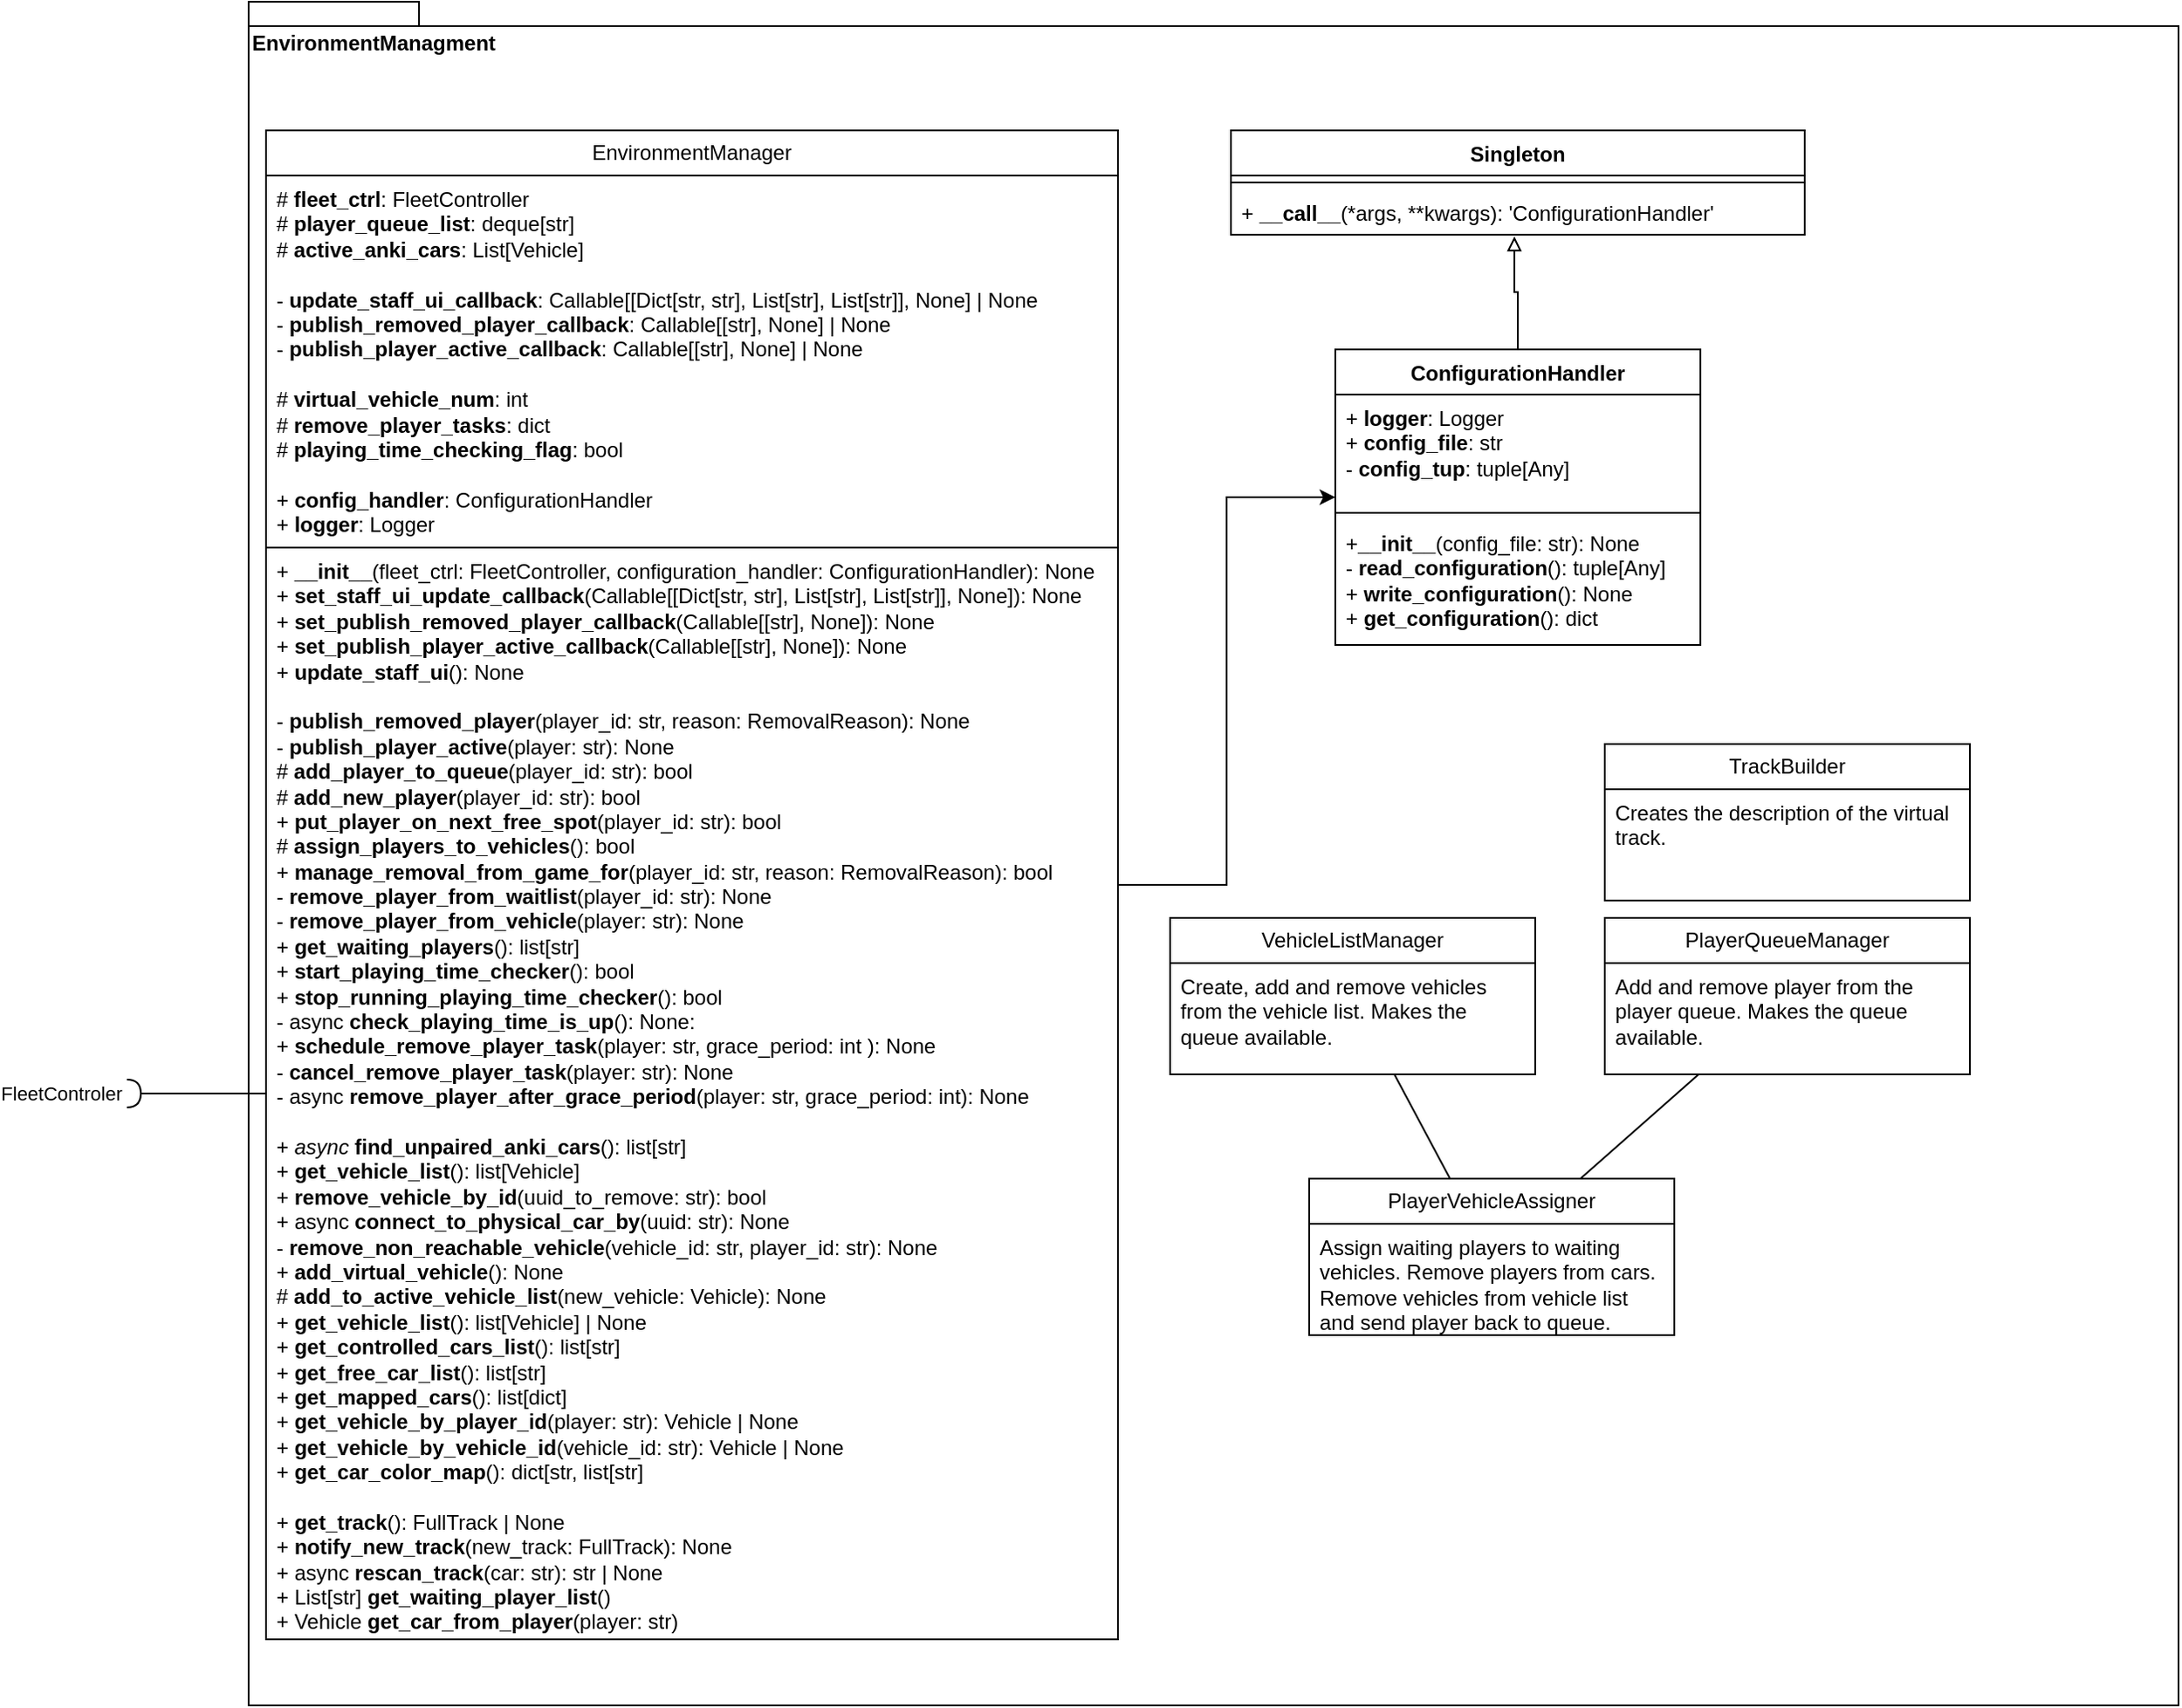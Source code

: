 <mxfile version="24.5.3" type="device">
  <diagram name="Seite-1" id="AiCN5Q_24HWqCGqmMZWi">
    <mxGraphModel dx="4387" dy="1263" grid="1" gridSize="10" guides="1" tooltips="1" connect="1" arrows="1" fold="1" page="1" pageScale="1" pageWidth="1169" pageHeight="827" math="0" shadow="0">
      <root>
        <mxCell id="0" />
        <mxCell id="1" parent="0" />
        <mxCell id="LqknbGMkndK6xSMICAX0-1" value="EnvironmentManagment" style="shape=folder;fontStyle=1;spacingTop=10;tabWidth=40;tabHeight=14;tabPosition=left;html=1;whiteSpace=wrap;verticalAlign=top;align=left;" parent="1" vertex="1">
          <mxGeometry x="-1050" y="60" width="1110" height="980" as="geometry" />
        </mxCell>
        <mxCell id="LqknbGMkndK6xSMICAX0-2" value="EnvironmentManager" style="swimlane;fontStyle=0;childLayout=stackLayout;horizontal=1;startSize=26;fillColor=none;horizontalStack=0;resizeParent=1;resizeParentMax=0;resizeLast=0;collapsible=1;marginBottom=0;whiteSpace=wrap;html=1;" parent="1" vertex="1">
          <mxGeometry x="-1040" y="134" width="490" height="868" as="geometry" />
        </mxCell>
        <mxCell id="LqknbGMkndK6xSMICAX0-3" value="# &lt;b&gt;fleet_ctrl&lt;/b&gt;: FleetController&lt;div&gt;# &lt;b&gt;player_queue_list&lt;/b&gt;: deque[str]&lt;br&gt;&lt;/div&gt;&lt;div&gt;#&amp;nbsp;&lt;b&gt;active_anki_cars&lt;/b&gt;: List[Vehicle]&lt;/div&gt;&lt;div&gt;&lt;br&gt;&lt;/div&gt;&lt;div&gt;- &lt;b&gt;update_staff_ui_callback&lt;/b&gt;: Callable[[Dict[str, str], List[str], List[str]], None] | None&lt;br&gt;&lt;/div&gt;&lt;div&gt;-&amp;nbsp;&lt;span style=&quot;background-color: initial;&quot;&gt;&lt;b&gt;publish_removed_player_callback&lt;/b&gt;: Callable[[str], None] | None&lt;/span&gt;&lt;/div&gt;&lt;div&gt;&lt;span style=&quot;background-color: initial;&quot;&gt;- &lt;b&gt;publish_player_active_callback&lt;/b&gt;: Callable[[str], None] | None&lt;/span&gt;&lt;/div&gt;&lt;div&gt;&lt;span style=&quot;background-color: initial;&quot;&gt;&lt;br&gt;&lt;/span&gt;&lt;/div&gt;&lt;div&gt;&lt;span style=&quot;background-color: initial;&quot;&gt;#&amp;nbsp;&lt;/span&gt;&lt;span style=&quot;background-color: initial;&quot;&gt;&lt;b&gt;virtual_vehicle_num&lt;/b&gt;: int&lt;/span&gt;&lt;/div&gt;&lt;div&gt;&lt;span style=&quot;background-color: initial;&quot;&gt;# &lt;b&gt;remove_player_tasks&lt;/b&gt;: dict&lt;br&gt;&lt;/span&gt;&lt;/div&gt;&lt;div&gt;&lt;span style=&quot;background-color: initial;&quot;&gt;# &lt;b&gt;playing_time_checking_flag&lt;/b&gt;: bool&lt;br&gt;&lt;/span&gt;&lt;/div&gt;&lt;div&gt;&lt;span style=&quot;background-color: initial;&quot;&gt;&lt;br&gt;&lt;/span&gt;&lt;/div&gt;&lt;div&gt;&lt;span style=&quot;background-color: initial;&quot;&gt;+ &lt;b&gt;config_handler&lt;/b&gt;: ConfigurationHandler&lt;br&gt;&lt;/span&gt;&lt;/div&gt;&lt;div&gt;&lt;span style=&quot;background-color: initial;&quot;&gt;+&amp;nbsp;&lt;/span&gt;&lt;span style=&quot;background-color: initial;&quot;&gt;&lt;b&gt;logger&lt;/b&gt;: Logger&lt;/span&gt;&lt;/div&gt;" style="text;strokeColor=none;fillColor=none;align=left;verticalAlign=top;spacingLeft=4;spacingRight=4;overflow=hidden;rotatable=0;points=[[0,0.5],[1,0.5]];portConstraint=eastwest;whiteSpace=wrap;html=1;" parent="LqknbGMkndK6xSMICAX0-2" vertex="1">
          <mxGeometry y="26" width="490" height="214" as="geometry" />
        </mxCell>
        <mxCell id="LqknbGMkndK6xSMICAX0-4" value="&lt;div&gt;+ &lt;b&gt;__init__&lt;/b&gt;(&lt;span style=&quot;background-color: initial;&quot;&gt;fleet_ctrl: FleetController,&amp;nbsp;&lt;/span&gt;&lt;span style=&quot;background-color: initial;&quot;&gt;configuration_handler: ConfigurationHandler&lt;/span&gt;&lt;span style=&quot;background-color: initial;&quot;&gt;):&lt;/span&gt;&lt;b style=&quot;background-color: initial;&quot;&gt; &lt;/b&gt;&lt;span style=&quot;background-color: initial;&quot;&gt;None&lt;/span&gt;&lt;/div&gt;&lt;div&gt;+&amp;nbsp;&lt;b&gt;set_staff_ui_update_callback&lt;/b&gt;(Callable[[Dict[str, str], List[str], List[str]], None]): None&lt;br&gt;&lt;/div&gt;&lt;div&gt;+ &lt;b&gt;set_publish_removed_player_callback&lt;/b&gt;(Callable[[str], None]): None&lt;br&gt;&lt;/div&gt;&lt;div&gt;+ &lt;b&gt;set_publish_player_active_callback&lt;/b&gt;(Callable[[str], None]): None&lt;/div&gt;&lt;div&gt;+ &lt;b&gt;update_staff_ui&lt;/b&gt;(): None&lt;/div&gt;&lt;div&gt;&lt;br&gt;&lt;/div&gt;&lt;div&gt;- &lt;b&gt;publish_removed_player&lt;/b&gt;(player_id: str, reason: RemovalReason): None&lt;/div&gt;&lt;div&gt;- &lt;b&gt;publish_player_active&lt;/b&gt;(player: str): None&lt;/div&gt;&lt;div&gt;&lt;div&gt;#&amp;nbsp;&lt;span style=&quot;background-color: initial;&quot;&gt;&lt;b&gt;add_player_to_queue&lt;/b&gt;(player_id: str): bool&lt;/span&gt;&lt;/div&gt;&lt;div&gt;#&amp;nbsp;&lt;b&gt;add_new_player&lt;/b&gt;(player_id: str): bool&lt;/div&gt;&lt;div&gt;+&amp;nbsp;&lt;span style=&quot;background-color: initial;&quot;&gt;&lt;b&gt;put_player_on_next_free_spot&lt;/b&gt;(player_id: str): bool&lt;/span&gt;&lt;/div&gt;&lt;/div&gt;&lt;div&gt;&lt;span style=&quot;background-color: initial;&quot;&gt;#&amp;nbsp;&lt;/span&gt;&lt;span style=&quot;background-color: initial;&quot;&gt;&lt;b&gt;assign_players_to_vehicles&lt;/b&gt;(): bool&lt;/span&gt;&lt;/div&gt;&lt;div&gt;&lt;span style=&quot;background-color: initial;&quot;&gt;&lt;div&gt;+&lt;b&gt; manage_removal_from_game_for&lt;/b&gt;(&lt;span style=&quot;background-color: initial;&quot;&gt;player_id: str,&amp;nbsp;&lt;/span&gt;&lt;span style=&quot;background-color: initial;&quot;&gt;reason: RemovalReason): bool&lt;/span&gt;&lt;/div&gt;&lt;/span&gt;&lt;/div&gt;&lt;div&gt;&lt;div&gt;&lt;span style=&quot;background-color: initial;&quot;&gt;-&amp;nbsp;&lt;/span&gt;&lt;b style=&quot;background-color: initial;&quot;&gt;remove_player_from_waitlist&lt;/b&gt;&lt;span style=&quot;background-color: initial;&quot;&gt;(player_id: str): None&lt;/span&gt;&lt;br&gt;&lt;/div&gt;&lt;div&gt;-&amp;nbsp;&lt;b&gt;remove_player_from_vehicle&lt;/b&gt;(player: str): None&lt;/div&gt;&lt;/div&gt;&lt;div&gt;+ &lt;b&gt;get_waiting_players&lt;/b&gt;(): list[str]&lt;br&gt;&lt;/div&gt;&lt;div&gt;+&amp;nbsp;&lt;b&gt;start_playing_time_checker&lt;/b&gt;(): bool&lt;/div&gt;&lt;div&gt;+ &lt;b&gt;stop_running_playing_time_checker&lt;/b&gt;(): bool&lt;/div&gt;&lt;div&gt;-&amp;nbsp;async &lt;b&gt;check_playing_time_is_up&lt;/b&gt;(): None:&lt;/div&gt;&lt;div&gt;+ &lt;b&gt;schedule_remove_player_task&lt;/b&gt;(player: str, grace_period: int ): None&lt;br&gt;&lt;/div&gt;&lt;div&gt;-&amp;nbsp;&lt;b&gt;cancel_remove_player_task&lt;/b&gt;(player: str): None&lt;/div&gt;&lt;div&gt;-&amp;nbsp;async&amp;nbsp;&lt;b&gt;remove_player_after_grace_period&lt;/b&gt;(player: str, grace_period: int): None&lt;/div&gt;&lt;div&gt;&lt;br&gt;&lt;/div&gt;&lt;div&gt;+ &lt;i&gt;async &lt;/i&gt;&lt;b&gt;find_unpaired_anki_cars&lt;/b&gt;():&amp;nbsp;&lt;span style=&quot;background-color: initial;&quot;&gt;list[str]&lt;/span&gt;&lt;/div&gt;&lt;div&gt;+ &lt;b&gt;get_vehicle_list&lt;/b&gt;():&amp;nbsp;&lt;span style=&quot;background-color: initial;&quot;&gt;list[Vehicle]&lt;/span&gt;&lt;/div&gt;&lt;div&gt;+&amp;nbsp;&lt;span style=&quot;background-color: initial;&quot;&gt;&lt;b&gt;remove_vehicle_by_id&lt;/b&gt;(uuid_to_remove: str): bool&lt;/span&gt;&lt;/div&gt;&lt;div&gt;&lt;span style=&quot;background-color: initial;&quot;&gt;+ async &lt;b&gt;connect_to_physical_car_by&lt;/b&gt;(uuid: str): None&lt;br&gt;&lt;/span&gt;&lt;/div&gt;&lt;div&gt;&lt;span style=&quot;background-color: initial;&quot;&gt;-&amp;nbsp;&lt;/span&gt;&lt;span style=&quot;background-color: initial;&quot;&gt;&lt;b&gt;remove_non_reachable_vehicle&lt;/b&gt;(vehicle_id: str, player_id: str): None&lt;/span&gt;&lt;/div&gt;&lt;div&gt;&lt;span style=&quot;background-color: initial;&quot;&gt;+ &lt;b&gt;add_virtual_vehicle&lt;/b&gt;(): None&lt;br&gt;&lt;/span&gt;&lt;/div&gt;&lt;div&gt;&lt;span style=&quot;background-color: initial;&quot;&gt;#&amp;nbsp;&lt;/span&gt;&lt;span style=&quot;background-color: initial;&quot;&gt;&lt;b&gt;add_to_active_vehicle_list&lt;/b&gt;(new_vehicle: Vehicle): None&lt;/span&gt;&lt;/div&gt;&lt;div&gt;&lt;span style=&quot;background-color: initial;&quot;&gt;+&amp;nbsp;&lt;/span&gt;&lt;span style=&quot;background-color: initial;&quot;&gt;&lt;b&gt;get_vehicle_list&lt;/b&gt;(): list[Vehicle] | None&lt;/span&gt;&lt;/div&gt;&lt;div&gt;&lt;span style=&quot;background-color: initial;&quot;&gt;+ &lt;b&gt;get_controlled_cars_list&lt;/b&gt;(): list[str]&lt;/span&gt;&lt;/div&gt;&lt;div&gt;+&amp;nbsp;&lt;b&gt;get_free_car_list&lt;/b&gt;(): l&lt;span style=&quot;background-color: initial;&quot;&gt;ist[str]&lt;/span&gt;&lt;br&gt;&lt;/div&gt;&lt;div&gt;+ &lt;b&gt;get_mapped_cars&lt;/b&gt;(): l&lt;span style=&quot;background-color: initial;&quot;&gt;ist[dict]&lt;/span&gt;&lt;span style=&quot;background-color: initial;&quot;&gt;&lt;br&gt;&lt;/span&gt;&lt;/div&gt;&lt;div&gt;&lt;span style=&quot;background-color: initial;&quot;&gt;+ &lt;b&gt;get_vehicle_by_player_id&lt;/b&gt;(player: str): Vehicle | None&lt;br&gt;&lt;/span&gt;&lt;/div&gt;&lt;div&gt;&lt;span style=&quot;background-color: initial;&quot;&gt;+&amp;nbsp;&lt;/span&gt;&lt;span style=&quot;background-color: initial;&quot;&gt;&lt;b&gt;get_vehicle_by_vehicle_id&lt;/b&gt;(vehicle_id: str): Vehicle | None&lt;/span&gt;&lt;/div&gt;&lt;div&gt;+&amp;nbsp;&lt;b&gt;get_car_color_map&lt;/b&gt;(): dict[str, list[str]&lt;/div&gt;&lt;div&gt;&lt;br&gt;&lt;/div&gt;&lt;div&gt;+ &lt;b&gt;get_track&lt;/b&gt;():&amp;nbsp;FullTrack | None&lt;/div&gt;&lt;div&gt;+ &lt;b&gt;notify_new_track&lt;/b&gt;(new_track: FullTrack): None&lt;br&gt;&lt;/div&gt;&lt;div&gt;+&amp;nbsp;async &lt;b&gt;rescan_track&lt;/b&gt;(car: str): str | None&lt;/div&gt;&lt;div&gt;+ List[str] &lt;b&gt;get_waiting_player_list&lt;/b&gt;()&lt;/div&gt;&lt;div&gt;+ Vehicle &lt;b&gt;get_car_from_player&lt;/b&gt;(player: str)&lt;/div&gt;" style="text;strokeColor=default;fillColor=none;align=left;verticalAlign=top;spacingLeft=4;spacingRight=4;overflow=hidden;rotatable=0;points=[[0,0.5],[1,0.5]];portConstraint=eastwest;whiteSpace=wrap;html=1;" parent="LqknbGMkndK6xSMICAX0-2" vertex="1">
          <mxGeometry y="240" width="490" height="628" as="geometry" />
        </mxCell>
        <mxCell id="LqknbGMkndK6xSMICAX0-5" value="" style="rounded=0;orthogonalLoop=1;jettySize=auto;html=1;endArrow=halfCircle;endFill=0;endSize=6;strokeWidth=1;sketch=0;fontSize=12;curved=1;exitX=0;exitY=0.5;exitDx=0;exitDy=0;" parent="1" source="LqknbGMkndK6xSMICAX0-4" edge="1">
          <mxGeometry relative="1" as="geometry">
            <mxPoint x="-1080" y="229.707" as="sourcePoint" />
            <mxPoint x="-1120" y="688" as="targetPoint" />
          </mxGeometry>
        </mxCell>
        <mxCell id="LqknbGMkndK6xSMICAX0-6" value="FleetControler" style="edgeLabel;html=1;align=center;verticalAlign=middle;resizable=0;points=[];" parent="LqknbGMkndK6xSMICAX0-5" vertex="1" connectable="0">
          <mxGeometry x="0.657" y="-1" relative="1" as="geometry">
            <mxPoint x="-52" y="1" as="offset" />
          </mxGeometry>
        </mxCell>
        <mxCell id="LqknbGMkndK6xSMICAX0-7" value="" style="ellipse;whiteSpace=wrap;html=1;align=center;aspect=fixed;fillColor=none;strokeColor=none;resizable=0;perimeter=centerPerimeter;rotatable=0;allowArrows=0;points=[];outlineConnect=1;" parent="1" vertex="1">
          <mxGeometry x="-960" y="196" width="10" height="10" as="geometry" />
        </mxCell>
        <mxCell id="LqknbGMkndK6xSMICAX0-8" value="TrackBuilder" style="swimlane;fontStyle=0;childLayout=stackLayout;horizontal=1;startSize=26;fillColor=none;horizontalStack=0;resizeParent=1;resizeParentMax=0;resizeLast=0;collapsible=1;marginBottom=0;whiteSpace=wrap;html=1;" parent="1" vertex="1">
          <mxGeometry x="-270" y="487" width="210" height="90" as="geometry" />
        </mxCell>
        <mxCell id="LqknbGMkndK6xSMICAX0-9" value="Creates the description of the virtual track." style="text;strokeColor=none;fillColor=none;align=left;verticalAlign=top;spacingLeft=4;spacingRight=4;overflow=hidden;rotatable=0;points=[[0,0.5],[1,0.5]];portConstraint=eastwest;whiteSpace=wrap;html=1;" parent="LqknbGMkndK6xSMICAX0-8" vertex="1">
          <mxGeometry y="26" width="210" height="64" as="geometry" />
        </mxCell>
        <mxCell id="LqknbGMkndK6xSMICAX0-10" value="VehicleListManager" style="swimlane;fontStyle=0;childLayout=stackLayout;horizontal=1;startSize=26;fillColor=none;horizontalStack=0;resizeParent=1;resizeParentMax=0;resizeLast=0;collapsible=1;marginBottom=0;whiteSpace=wrap;html=1;" parent="1" vertex="1">
          <mxGeometry x="-520" y="587" width="210" height="90" as="geometry" />
        </mxCell>
        <mxCell id="LqknbGMkndK6xSMICAX0-11" value="Create, add and remove vehicles from the vehicle list. Makes the queue available." style="text;strokeColor=none;fillColor=none;align=left;verticalAlign=top;spacingLeft=4;spacingRight=4;overflow=hidden;rotatable=0;points=[[0,0.5],[1,0.5]];portConstraint=eastwest;whiteSpace=wrap;html=1;" parent="LqknbGMkndK6xSMICAX0-10" vertex="1">
          <mxGeometry y="26" width="210" height="64" as="geometry" />
        </mxCell>
        <mxCell id="LqknbGMkndK6xSMICAX0-12" value="PlayerQueueManager" style="swimlane;fontStyle=0;childLayout=stackLayout;horizontal=1;startSize=26;fillColor=none;horizontalStack=0;resizeParent=1;resizeParentMax=0;resizeLast=0;collapsible=1;marginBottom=0;whiteSpace=wrap;html=1;" parent="1" vertex="1">
          <mxGeometry x="-270" y="587" width="210" height="90" as="geometry" />
        </mxCell>
        <mxCell id="LqknbGMkndK6xSMICAX0-13" value="Add and remove player from the player queue. Makes the queue available." style="text;strokeColor=none;fillColor=none;align=left;verticalAlign=top;spacingLeft=4;spacingRight=4;overflow=hidden;rotatable=0;points=[[0,0.5],[1,0.5]];portConstraint=eastwest;whiteSpace=wrap;html=1;" parent="LqknbGMkndK6xSMICAX0-12" vertex="1">
          <mxGeometry y="26" width="210" height="64" as="geometry" />
        </mxCell>
        <mxCell id="LqknbGMkndK6xSMICAX0-14" value="PlayerVehicleAssigner" style="swimlane;fontStyle=0;childLayout=stackLayout;horizontal=1;startSize=26;fillColor=none;horizontalStack=0;resizeParent=1;resizeParentMax=0;resizeLast=0;collapsible=1;marginBottom=0;whiteSpace=wrap;html=1;" parent="1" vertex="1">
          <mxGeometry x="-440" y="737" width="210" height="90" as="geometry" />
        </mxCell>
        <mxCell id="LqknbGMkndK6xSMICAX0-15" value="Assign waiting players to waiting vehicles. Remove players from cars. Remove vehicles from vehicle list and send player back to queue." style="text;strokeColor=none;fillColor=none;align=left;verticalAlign=top;spacingLeft=4;spacingRight=4;overflow=hidden;rotatable=0;points=[[0,0.5],[1,0.5]];portConstraint=eastwest;whiteSpace=wrap;html=1;" parent="LqknbGMkndK6xSMICAX0-14" vertex="1">
          <mxGeometry y="26" width="210" height="64" as="geometry" />
        </mxCell>
        <mxCell id="LqknbGMkndK6xSMICAX0-16" value="" style="endArrow=none;html=1;rounded=0;" parent="1" source="LqknbGMkndK6xSMICAX0-14" target="LqknbGMkndK6xSMICAX0-10" edge="1">
          <mxGeometry width="50" height="50" relative="1" as="geometry">
            <mxPoint x="-690" y="667" as="sourcePoint" />
            <mxPoint x="-640" y="617" as="targetPoint" />
          </mxGeometry>
        </mxCell>
        <mxCell id="LqknbGMkndK6xSMICAX0-17" value="" style="endArrow=none;html=1;rounded=0;" parent="1" source="LqknbGMkndK6xSMICAX0-14" target="LqknbGMkndK6xSMICAX0-12" edge="1">
          <mxGeometry width="50" height="50" relative="1" as="geometry">
            <mxPoint x="-690" y="667" as="sourcePoint" />
            <mxPoint x="-640" y="617" as="targetPoint" />
          </mxGeometry>
        </mxCell>
        <mxCell id="zsZVaT3cWuhneP0kkPv1-1" value="ConfigurationHandler" style="swimlane;fontStyle=1;align=center;verticalAlign=top;childLayout=stackLayout;horizontal=1;startSize=26;horizontalStack=0;resizeParent=1;resizeParentMax=0;resizeLast=0;collapsible=1;marginBottom=0;whiteSpace=wrap;html=1;" vertex="1" parent="1">
          <mxGeometry x="-425" y="260" width="210" height="170" as="geometry" />
        </mxCell>
        <mxCell id="zsZVaT3cWuhneP0kkPv1-2" value="&lt;span style=&quot;background-color: initial;&quot;&gt;+&amp;nbsp;&lt;/span&gt;&lt;span style=&quot;background-color: initial;&quot;&gt;&lt;b&gt;logger&lt;/b&gt;: Logger&lt;/span&gt;&lt;div&gt;&lt;span style=&quot;background-color: initial;&quot;&gt;+&amp;nbsp;&lt;/span&gt;&lt;span style=&quot;background-color: initial;&quot;&gt;&lt;b&gt;config_file&lt;/b&gt;: str&lt;/span&gt;&lt;/div&gt;&lt;div&gt;&lt;span style=&quot;background-color: initial;&quot;&gt;-&amp;nbsp;&lt;/span&gt;&lt;span style=&quot;background-color: initial;&quot;&gt;&lt;b&gt;config_tup&lt;/b&gt;: tuple[Any]&lt;/span&gt;&lt;/div&gt;" style="text;strokeColor=none;fillColor=none;align=left;verticalAlign=top;spacingLeft=4;spacingRight=4;overflow=hidden;rotatable=0;points=[[0,0.5],[1,0.5]];portConstraint=eastwest;whiteSpace=wrap;html=1;" vertex="1" parent="zsZVaT3cWuhneP0kkPv1-1">
          <mxGeometry y="26" width="210" height="64" as="geometry" />
        </mxCell>
        <mxCell id="zsZVaT3cWuhneP0kkPv1-3" value="" style="line;strokeWidth=1;fillColor=none;align=left;verticalAlign=middle;spacingTop=-1;spacingLeft=3;spacingRight=3;rotatable=0;labelPosition=right;points=[];portConstraint=eastwest;strokeColor=inherit;" vertex="1" parent="zsZVaT3cWuhneP0kkPv1-1">
          <mxGeometry y="90" width="210" height="8" as="geometry" />
        </mxCell>
        <mxCell id="zsZVaT3cWuhneP0kkPv1-4" value="+&lt;b&gt;__init__&lt;/b&gt;(config_file: str): None&lt;div&gt;-&amp;nbsp;&lt;b&gt;read_configuration&lt;/b&gt;(): tuple[Any]&lt;/div&gt;&lt;div&gt;+&amp;nbsp;&lt;b&gt;write_configuration&lt;/b&gt;(): None&lt;/div&gt;&lt;div&gt;+ &lt;b&gt;get_configuration&lt;/b&gt;(): dict&lt;br&gt;&lt;/div&gt;" style="text;strokeColor=none;fillColor=none;align=left;verticalAlign=top;spacingLeft=4;spacingRight=4;overflow=hidden;rotatable=0;points=[[0,0.5],[1,0.5]];portConstraint=eastwest;whiteSpace=wrap;html=1;" vertex="1" parent="zsZVaT3cWuhneP0kkPv1-1">
          <mxGeometry y="98" width="210" height="72" as="geometry" />
        </mxCell>
        <mxCell id="zsZVaT3cWuhneP0kkPv1-5" value="Singleton" style="swimlane;fontStyle=1;align=center;verticalAlign=top;childLayout=stackLayout;horizontal=1;startSize=26;horizontalStack=0;resizeParent=1;resizeParentMax=0;resizeLast=0;collapsible=1;marginBottom=0;whiteSpace=wrap;html=1;" vertex="1" parent="1">
          <mxGeometry x="-485" y="134" width="330" height="60" as="geometry" />
        </mxCell>
        <mxCell id="zsZVaT3cWuhneP0kkPv1-7" value="" style="line;strokeWidth=1;fillColor=none;align=left;verticalAlign=middle;spacingTop=-1;spacingLeft=3;spacingRight=3;rotatable=0;labelPosition=right;points=[];portConstraint=eastwest;strokeColor=inherit;" vertex="1" parent="zsZVaT3cWuhneP0kkPv1-5">
          <mxGeometry y="26" width="330" height="8" as="geometry" />
        </mxCell>
        <mxCell id="zsZVaT3cWuhneP0kkPv1-8" value="+&amp;nbsp;&lt;b&gt;__call__&lt;/b&gt;(*args, **kwargs): &#39;ConfigurationHandler&#39;" style="text;strokeColor=none;fillColor=none;align=left;verticalAlign=top;spacingLeft=4;spacingRight=4;overflow=hidden;rotatable=0;points=[[0,0.5],[1,0.5]];portConstraint=eastwest;whiteSpace=wrap;html=1;" vertex="1" parent="zsZVaT3cWuhneP0kkPv1-5">
          <mxGeometry y="34" width="330" height="26" as="geometry" />
        </mxCell>
        <mxCell id="zsZVaT3cWuhneP0kkPv1-10" style="edgeStyle=orthogonalEdgeStyle;rounded=0;orthogonalLoop=1;jettySize=auto;html=1;entryX=0.494;entryY=1.038;entryDx=0;entryDy=0;entryPerimeter=0;endArrow=block;endFill=0;" edge="1" parent="1" source="zsZVaT3cWuhneP0kkPv1-1" target="zsZVaT3cWuhneP0kkPv1-8">
          <mxGeometry relative="1" as="geometry" />
        </mxCell>
        <mxCell id="zsZVaT3cWuhneP0kkPv1-11" style="edgeStyle=orthogonalEdgeStyle;rounded=0;orthogonalLoop=1;jettySize=auto;html=1;" edge="1" parent="1" source="LqknbGMkndK6xSMICAX0-2" target="zsZVaT3cWuhneP0kkPv1-1">
          <mxGeometry relative="1" as="geometry" />
        </mxCell>
      </root>
    </mxGraphModel>
  </diagram>
</mxfile>
